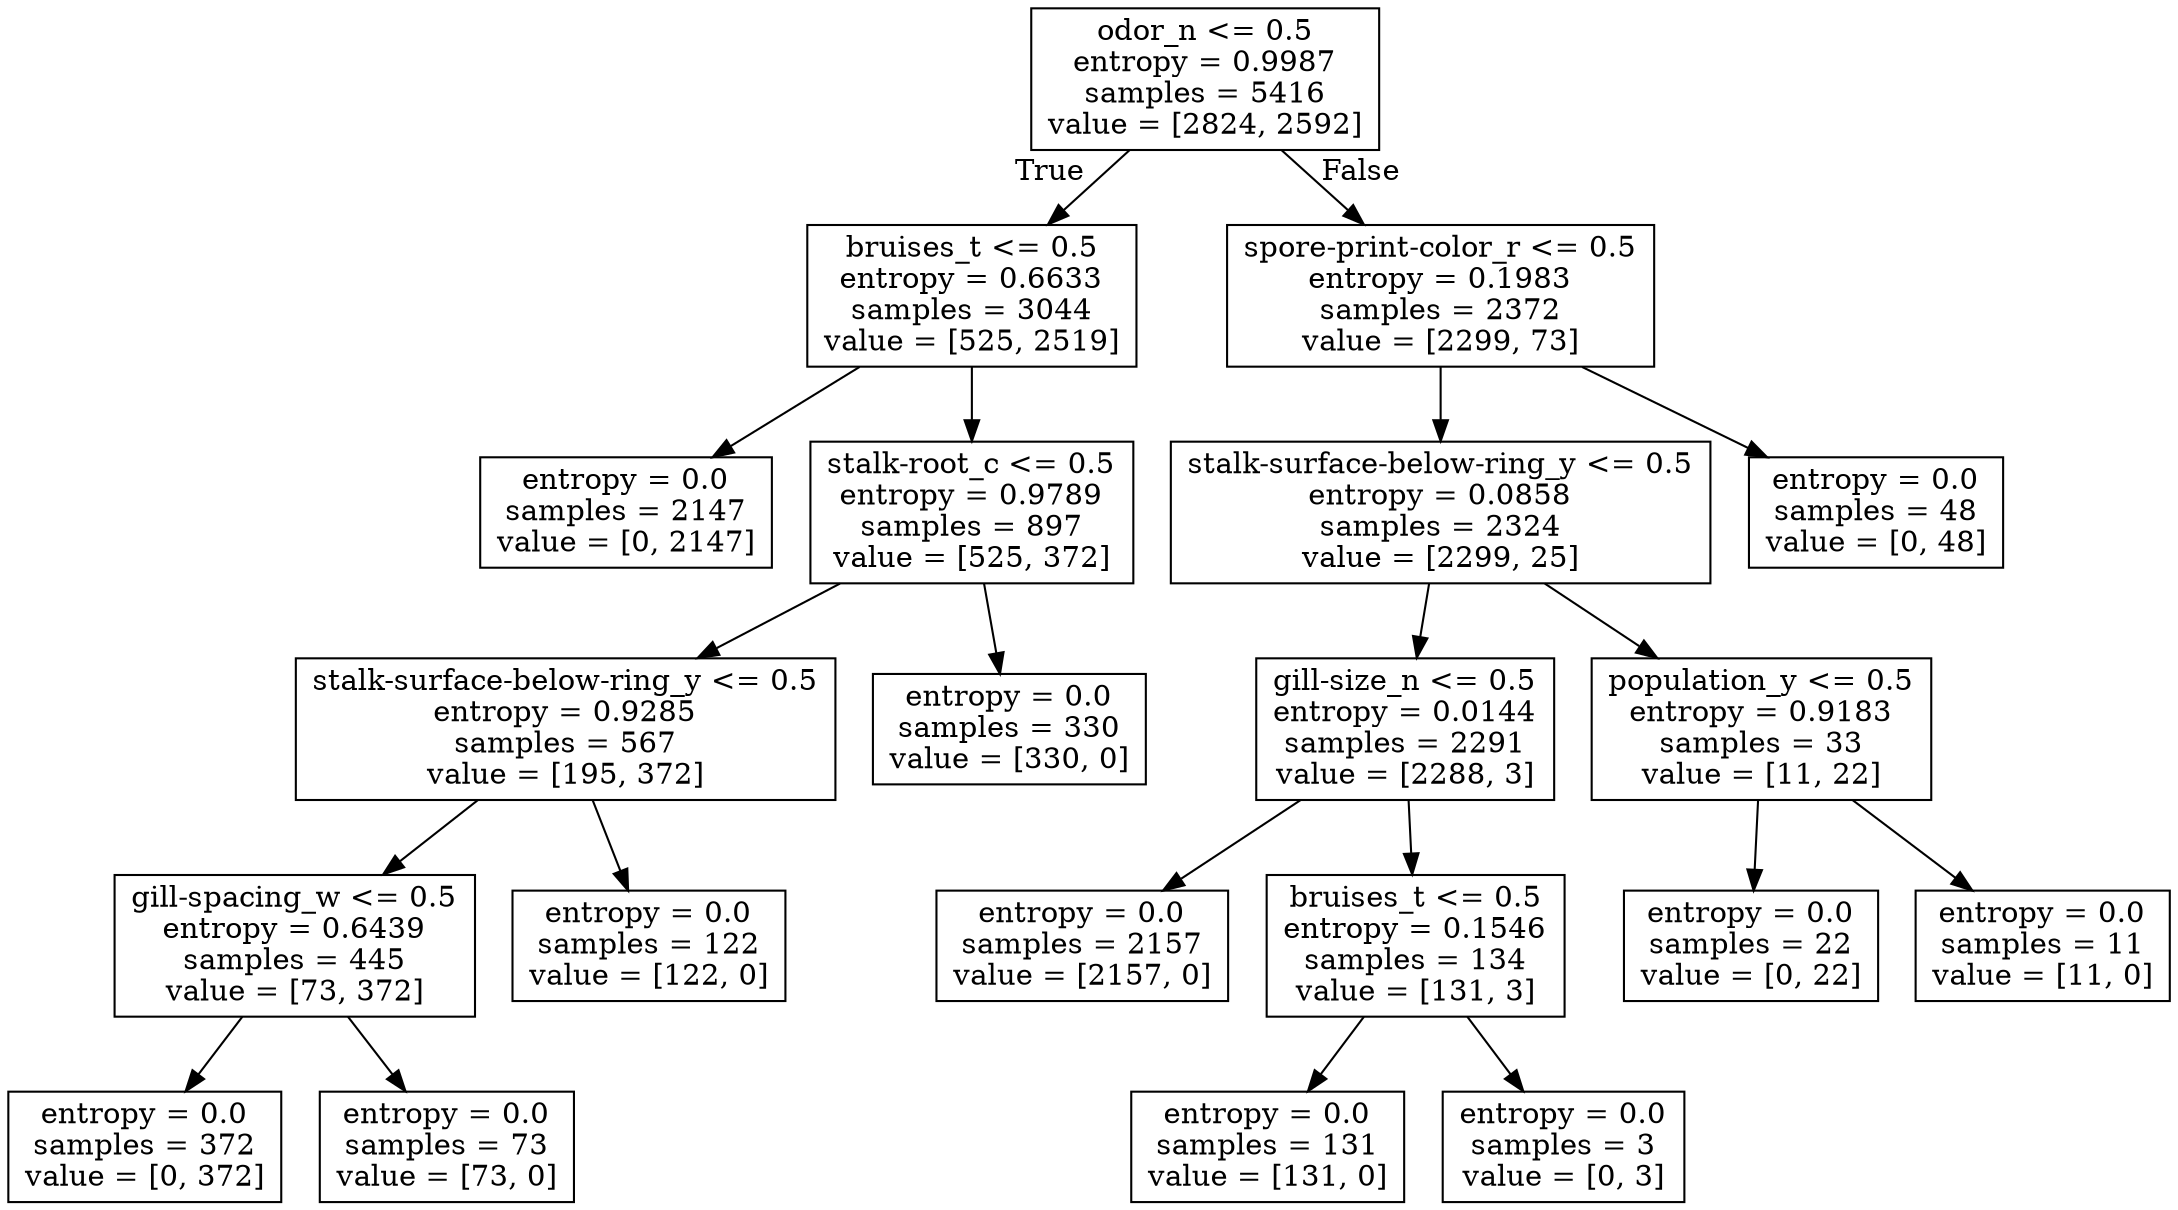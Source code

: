 digraph Tree {
node [shape=box] ;
0 [label="odor_n <= 0.5\nentropy = 0.9987\nsamples = 5416\nvalue = [2824, 2592]"] ;
1 [label="bruises_t <= 0.5\nentropy = 0.6633\nsamples = 3044\nvalue = [525, 2519]"] ;
0 -> 1 [labeldistance=2.5, labelangle=45, headlabel="True"] ;
2 [label="entropy = 0.0\nsamples = 2147\nvalue = [0, 2147]"] ;
1 -> 2 ;
3 [label="stalk-root_c <= 0.5\nentropy = 0.9789\nsamples = 897\nvalue = [525, 372]"] ;
1 -> 3 ;
4 [label="stalk-surface-below-ring_y <= 0.5\nentropy = 0.9285\nsamples = 567\nvalue = [195, 372]"] ;
3 -> 4 ;
5 [label="gill-spacing_w <= 0.5\nentropy = 0.6439\nsamples = 445\nvalue = [73, 372]"] ;
4 -> 5 ;
6 [label="entropy = 0.0\nsamples = 372\nvalue = [0, 372]"] ;
5 -> 6 ;
7 [label="entropy = 0.0\nsamples = 73\nvalue = [73, 0]"] ;
5 -> 7 ;
8 [label="entropy = 0.0\nsamples = 122\nvalue = [122, 0]"] ;
4 -> 8 ;
9 [label="entropy = 0.0\nsamples = 330\nvalue = [330, 0]"] ;
3 -> 9 ;
10 [label="spore-print-color_r <= 0.5\nentropy = 0.1983\nsamples = 2372\nvalue = [2299, 73]"] ;
0 -> 10 [labeldistance=2.5, labelangle=-45, headlabel="False"] ;
11 [label="stalk-surface-below-ring_y <= 0.5\nentropy = 0.0858\nsamples = 2324\nvalue = [2299, 25]"] ;
10 -> 11 ;
12 [label="gill-size_n <= 0.5\nentropy = 0.0144\nsamples = 2291\nvalue = [2288, 3]"] ;
11 -> 12 ;
13 [label="entropy = 0.0\nsamples = 2157\nvalue = [2157, 0]"] ;
12 -> 13 ;
14 [label="bruises_t <= 0.5\nentropy = 0.1546\nsamples = 134\nvalue = [131, 3]"] ;
12 -> 14 ;
15 [label="entropy = 0.0\nsamples = 131\nvalue = [131, 0]"] ;
14 -> 15 ;
16 [label="entropy = 0.0\nsamples = 3\nvalue = [0, 3]"] ;
14 -> 16 ;
17 [label="population_y <= 0.5\nentropy = 0.9183\nsamples = 33\nvalue = [11, 22]"] ;
11 -> 17 ;
18 [label="entropy = 0.0\nsamples = 22\nvalue = [0, 22]"] ;
17 -> 18 ;
19 [label="entropy = 0.0\nsamples = 11\nvalue = [11, 0]"] ;
17 -> 19 ;
20 [label="entropy = 0.0\nsamples = 48\nvalue = [0, 48]"] ;
10 -> 20 ;
}